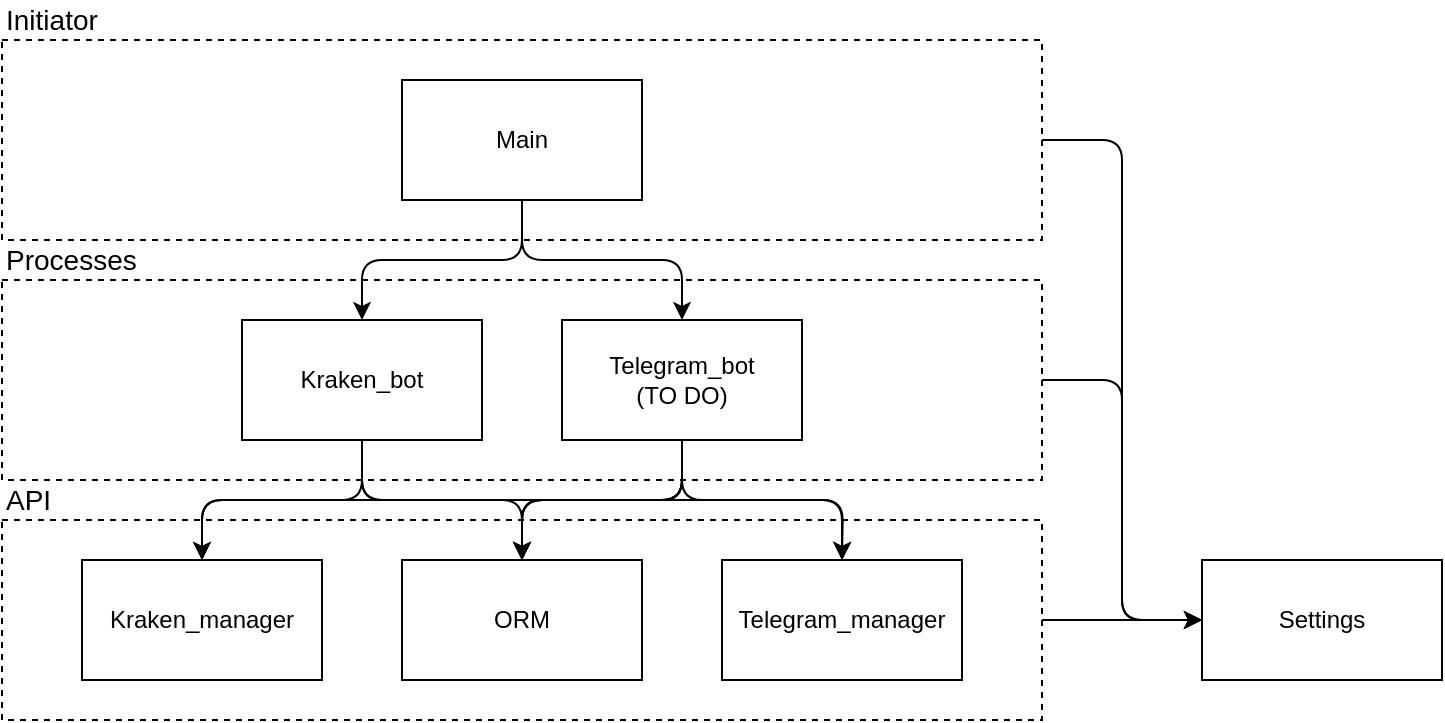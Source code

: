 <mxfile version="13.7.9" type="embed"><diagram id="O8FNWGS9hDB0b1hOmVu-" name="Page-1"><mxGraphModel dx="979" dy="459" grid="1" gridSize="10" guides="1" tooltips="1" connect="1" arrows="1" fold="1" page="1" pageScale="1" pageWidth="850" pageHeight="1100" math="0" shadow="0"><root><mxCell id="0"/><mxCell id="1" parent="0"/><mxCell id="26" style="edgeStyle=orthogonalEdgeStyle;rounded=1;orthogonalLoop=1;jettySize=auto;html=1;entryX=0;entryY=0.5;entryDx=0;entryDy=0;" edge="1" parent="1" source="2" target="25"><mxGeometry relative="1" as="geometry"/></mxCell><mxCell id="2" value="" style="whiteSpace=wrap;html=1;fillColor=none;dashed=1;align=left;" parent="1" vertex="1"><mxGeometry x="40" y="60" width="520" height="100" as="geometry"/></mxCell><mxCell id="27" style="edgeStyle=orthogonalEdgeStyle;rounded=1;orthogonalLoop=1;jettySize=auto;html=1;entryX=0;entryY=0.5;entryDx=0;entryDy=0;" edge="1" parent="1" source="3" target="25"><mxGeometry relative="1" as="geometry"/></mxCell><mxCell id="3" value="" style="whiteSpace=wrap;html=1;fillColor=none;dashed=1;" parent="1" vertex="1"><mxGeometry x="40" y="180" width="520" height="100" as="geometry"/></mxCell><mxCell id="28" style="edgeStyle=orthogonalEdgeStyle;rounded=1;orthogonalLoop=1;jettySize=auto;html=1;" edge="1" parent="1" source="4"><mxGeometry relative="1" as="geometry"><mxPoint x="640" y="350" as="targetPoint"/></mxGeometry></mxCell><mxCell id="4" value="" style="whiteSpace=wrap;html=1;fillColor=none;dashed=1;" parent="1" vertex="1"><mxGeometry x="40" y="300" width="520" height="100" as="geometry"/></mxCell><mxCell id="5" value="Kraken_manager" style="whiteSpace=wrap;html=1;" parent="1" vertex="1"><mxGeometry x="80" y="320" width="120" height="60" as="geometry"/></mxCell><mxCell id="6" value="ORM" style="whiteSpace=wrap;html=1;" parent="1" vertex="1"><mxGeometry x="240" y="320" width="120" height="60" as="geometry"/></mxCell><mxCell id="7" value="Telegram_manager" style="whiteSpace=wrap;html=1;" parent="1" vertex="1"><mxGeometry x="400" y="320" width="120" height="60" as="geometry"/></mxCell><mxCell id="8" style="edgeStyle=orthogonalEdgeStyle;orthogonalLoop=1;jettySize=auto;html=1;exitX=0.5;exitY=1;exitDx=0;exitDy=0;entryX=0.5;entryY=0;entryDx=0;entryDy=0;fontSize=14;" parent="1" source="11" target="5" edge="1"><mxGeometry relative="1" as="geometry"/></mxCell><mxCell id="9" style="edgeStyle=orthogonalEdgeStyle;orthogonalLoop=1;jettySize=auto;html=1;exitX=0.5;exitY=1;exitDx=0;exitDy=0;entryX=0.5;entryY=0;entryDx=0;entryDy=0;fontSize=14;" parent="1" source="11" target="6" edge="1"><mxGeometry relative="1" as="geometry"/></mxCell><mxCell id="10" style="edgeStyle=orthogonalEdgeStyle;orthogonalLoop=1;jettySize=auto;html=1;exitX=0.5;exitY=1;exitDx=0;exitDy=0;entryX=0.5;entryY=0;entryDx=0;entryDy=0;fontSize=14;" parent="1" source="11" target="7" edge="1"><mxGeometry relative="1" as="geometry"/></mxCell><mxCell id="11" value="Kraken_bot" style="whiteSpace=wrap;html=1;" parent="1" vertex="1"><mxGeometry x="160" y="200" width="120" height="60" as="geometry"/></mxCell><mxCell id="12" style="edgeStyle=orthogonalEdgeStyle;orthogonalLoop=1;jettySize=auto;html=1;exitX=0.5;exitY=1;exitDx=0;exitDy=0;entryX=0.5;entryY=0;entryDx=0;entryDy=0;fontSize=14;" parent="1" source="17" target="6" edge="1"><mxGeometry relative="1" as="geometry"/></mxCell><mxCell id="13" style="edgeStyle=orthogonalEdgeStyle;orthogonalLoop=1;jettySize=auto;html=1;exitX=0.5;exitY=1;exitDx=0;exitDy=0;entryX=0.5;entryY=0;entryDx=0;entryDy=0;" parent="1" source="17" target="6" edge="1"><mxGeometry relative="1" as="geometry"/></mxCell><mxCell id="14" style="edgeStyle=orthogonalEdgeStyle;orthogonalLoop=1;jettySize=auto;html=1;exitX=0.5;exitY=1;exitDx=0;exitDy=0;entryX=0.5;entryY=0;entryDx=0;entryDy=0;" parent="1" source="17" target="6" edge="1"><mxGeometry relative="1" as="geometry"/></mxCell><mxCell id="15" style="edgeStyle=orthogonalEdgeStyle;orthogonalLoop=1;jettySize=auto;html=1;exitX=0.5;exitY=1;exitDx=0;exitDy=0;" parent="1" source="17" edge="1"><mxGeometry relative="1" as="geometry"><mxPoint x="460" y="320" as="targetPoint"/></mxGeometry></mxCell><mxCell id="16" style="edgeStyle=orthogonalEdgeStyle;orthogonalLoop=1;jettySize=auto;html=1;exitX=0.5;exitY=1;exitDx=0;exitDy=0;entryX=0.5;entryY=0;entryDx=0;entryDy=0;" parent="1" source="17" target="5" edge="1"><mxGeometry relative="1" as="geometry"/></mxCell><mxCell id="17" value="Telegram_bot&lt;br&gt;(TO DO)" style="whiteSpace=wrap;html=1;" parent="1" vertex="1"><mxGeometry x="320" y="200" width="120" height="60" as="geometry"/></mxCell><mxCell id="18" style="edgeStyle=orthogonalEdgeStyle;orthogonalLoop=1;jettySize=auto;html=1;exitX=0.5;exitY=1;exitDx=0;exitDy=0;entryX=0.5;entryY=0;entryDx=0;entryDy=0;fontSize=14;" parent="1" source="20" target="11" edge="1"><mxGeometry relative="1" as="geometry"/></mxCell><mxCell id="19" style="edgeStyle=orthogonalEdgeStyle;orthogonalLoop=1;jettySize=auto;html=1;exitX=0.5;exitY=1;exitDx=0;exitDy=0;entryX=0.5;entryY=0;entryDx=0;entryDy=0;fontSize=14;" parent="1" source="20" target="17" edge="1"><mxGeometry relative="1" as="geometry"/></mxCell><mxCell id="20" value="Main" style="whiteSpace=wrap;html=1;" parent="1" vertex="1"><mxGeometry x="240" y="80" width="120" height="60" as="geometry"/></mxCell><mxCell id="22" value="Initiator" style="text;html=1;align=left;verticalAlign=middle;resizable=0;points=[];autosize=1;fontSize=14;" parent="1" vertex="1"><mxGeometry x="40" y="40" width="60" height="20" as="geometry"/></mxCell><mxCell id="23" value="Processes" style="text;html=1;align=left;verticalAlign=middle;resizable=0;points=[];autosize=1;fontSize=14;" parent="1" vertex="1"><mxGeometry x="40" y="160" width="80" height="20" as="geometry"/></mxCell><mxCell id="24" value="API" style="text;html=1;align=left;verticalAlign=middle;resizable=0;points=[];autosize=1;fontSize=14;" parent="1" vertex="1"><mxGeometry x="40" y="280" width="40" height="20" as="geometry"/></mxCell><mxCell id="25" value="Settings" style="whiteSpace=wrap;html=1;" vertex="1" parent="1"><mxGeometry x="640" y="320" width="120" height="60" as="geometry"/></mxCell></root></mxGraphModel></diagram></mxfile>